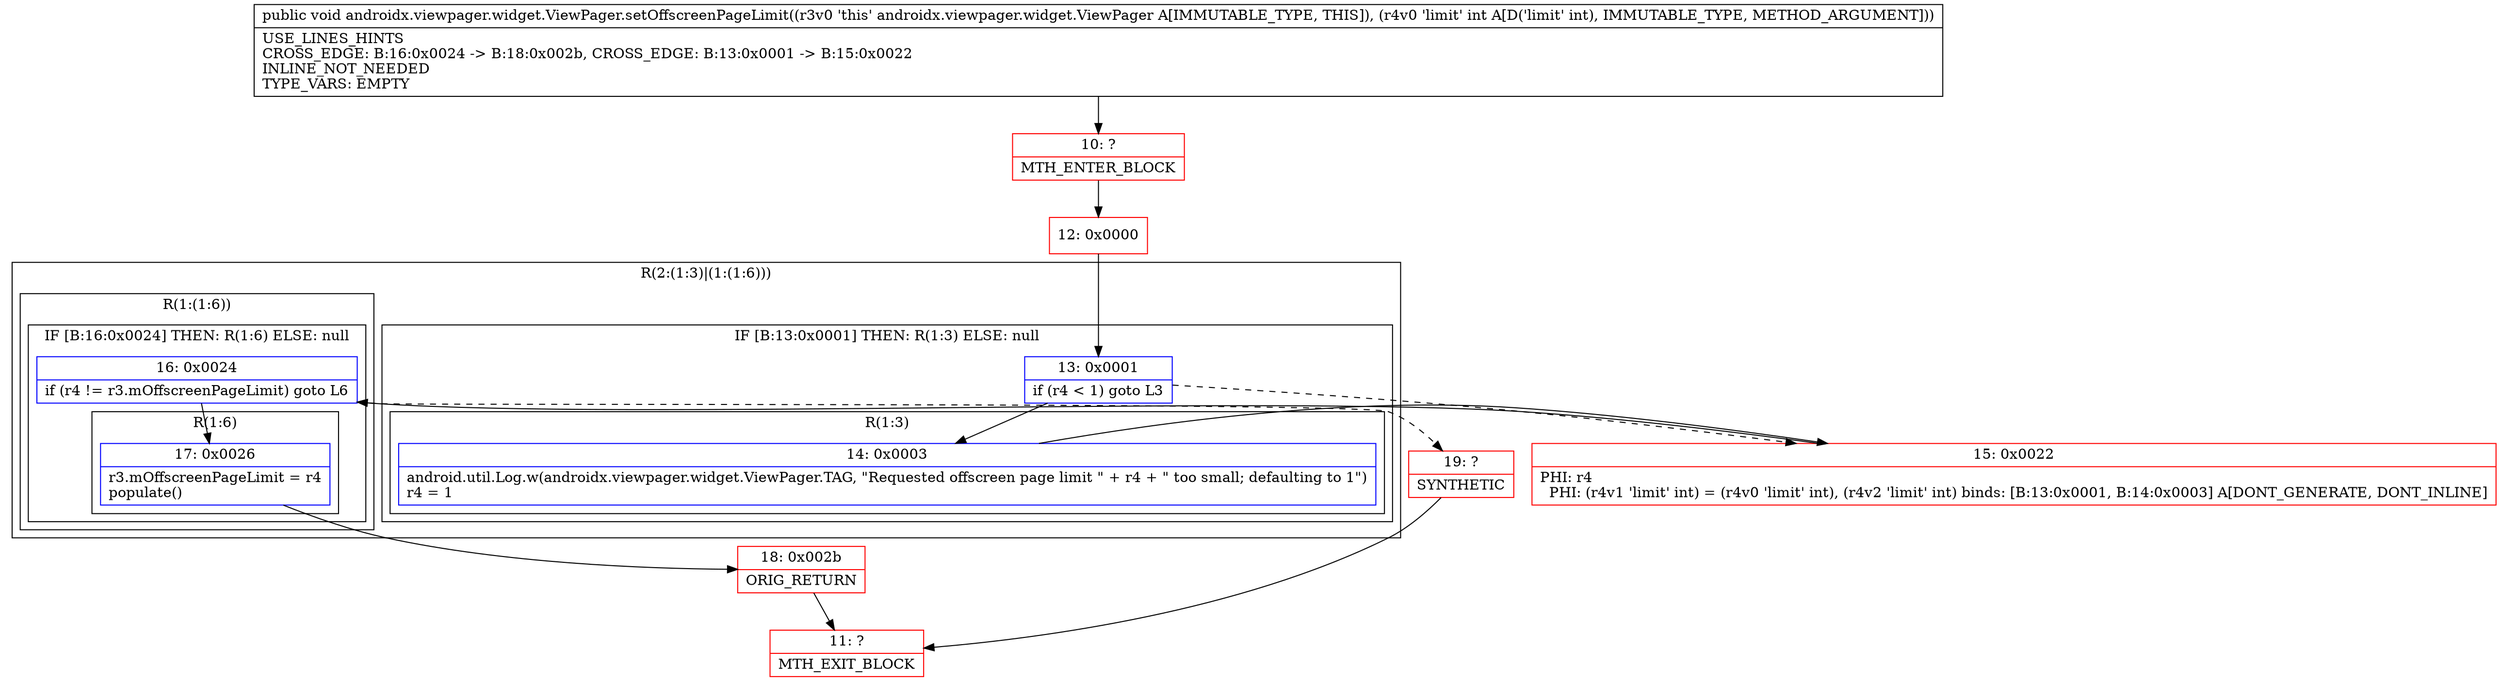 digraph "CFG forandroidx.viewpager.widget.ViewPager.setOffscreenPageLimit(I)V" {
subgraph cluster_Region_1690422124 {
label = "R(2:(1:3)|(1:(1:6)))";
node [shape=record,color=blue];
subgraph cluster_IfRegion_1567912573 {
label = "IF [B:13:0x0001] THEN: R(1:3) ELSE: null";
node [shape=record,color=blue];
Node_13 [shape=record,label="{13\:\ 0x0001|if (r4 \< 1) goto L3\l}"];
subgraph cluster_Region_566366507 {
label = "R(1:3)";
node [shape=record,color=blue];
Node_14 [shape=record,label="{14\:\ 0x0003|android.util.Log.w(androidx.viewpager.widget.ViewPager.TAG, \"Requested offscreen page limit \" + r4 + \" too small; defaulting to 1\")\lr4 = 1\l}"];
}
}
subgraph cluster_Region_351127419 {
label = "R(1:(1:6))";
node [shape=record,color=blue];
subgraph cluster_IfRegion_2124280865 {
label = "IF [B:16:0x0024] THEN: R(1:6) ELSE: null";
node [shape=record,color=blue];
Node_16 [shape=record,label="{16\:\ 0x0024|if (r4 != r3.mOffscreenPageLimit) goto L6\l}"];
subgraph cluster_Region_8689173 {
label = "R(1:6)";
node [shape=record,color=blue];
Node_17 [shape=record,label="{17\:\ 0x0026|r3.mOffscreenPageLimit = r4\lpopulate()\l}"];
}
}
}
}
Node_10 [shape=record,color=red,label="{10\:\ ?|MTH_ENTER_BLOCK\l}"];
Node_12 [shape=record,color=red,label="{12\:\ 0x0000}"];
Node_15 [shape=record,color=red,label="{15\:\ 0x0022|PHI: r4 \l  PHI: (r4v1 'limit' int) = (r4v0 'limit' int), (r4v2 'limit' int) binds: [B:13:0x0001, B:14:0x0003] A[DONT_GENERATE, DONT_INLINE]\l}"];
Node_18 [shape=record,color=red,label="{18\:\ 0x002b|ORIG_RETURN\l}"];
Node_11 [shape=record,color=red,label="{11\:\ ?|MTH_EXIT_BLOCK\l}"];
Node_19 [shape=record,color=red,label="{19\:\ ?|SYNTHETIC\l}"];
MethodNode[shape=record,label="{public void androidx.viewpager.widget.ViewPager.setOffscreenPageLimit((r3v0 'this' androidx.viewpager.widget.ViewPager A[IMMUTABLE_TYPE, THIS]), (r4v0 'limit' int A[D('limit' int), IMMUTABLE_TYPE, METHOD_ARGUMENT]))  | USE_LINES_HINTS\lCROSS_EDGE: B:16:0x0024 \-\> B:18:0x002b, CROSS_EDGE: B:13:0x0001 \-\> B:15:0x0022\lINLINE_NOT_NEEDED\lTYPE_VARS: EMPTY\l}"];
MethodNode -> Node_10;Node_13 -> Node_14;
Node_13 -> Node_15[style=dashed];
Node_14 -> Node_15;
Node_16 -> Node_17;
Node_16 -> Node_19[style=dashed];
Node_17 -> Node_18;
Node_10 -> Node_12;
Node_12 -> Node_13;
Node_15 -> Node_16;
Node_18 -> Node_11;
Node_19 -> Node_11;
}

